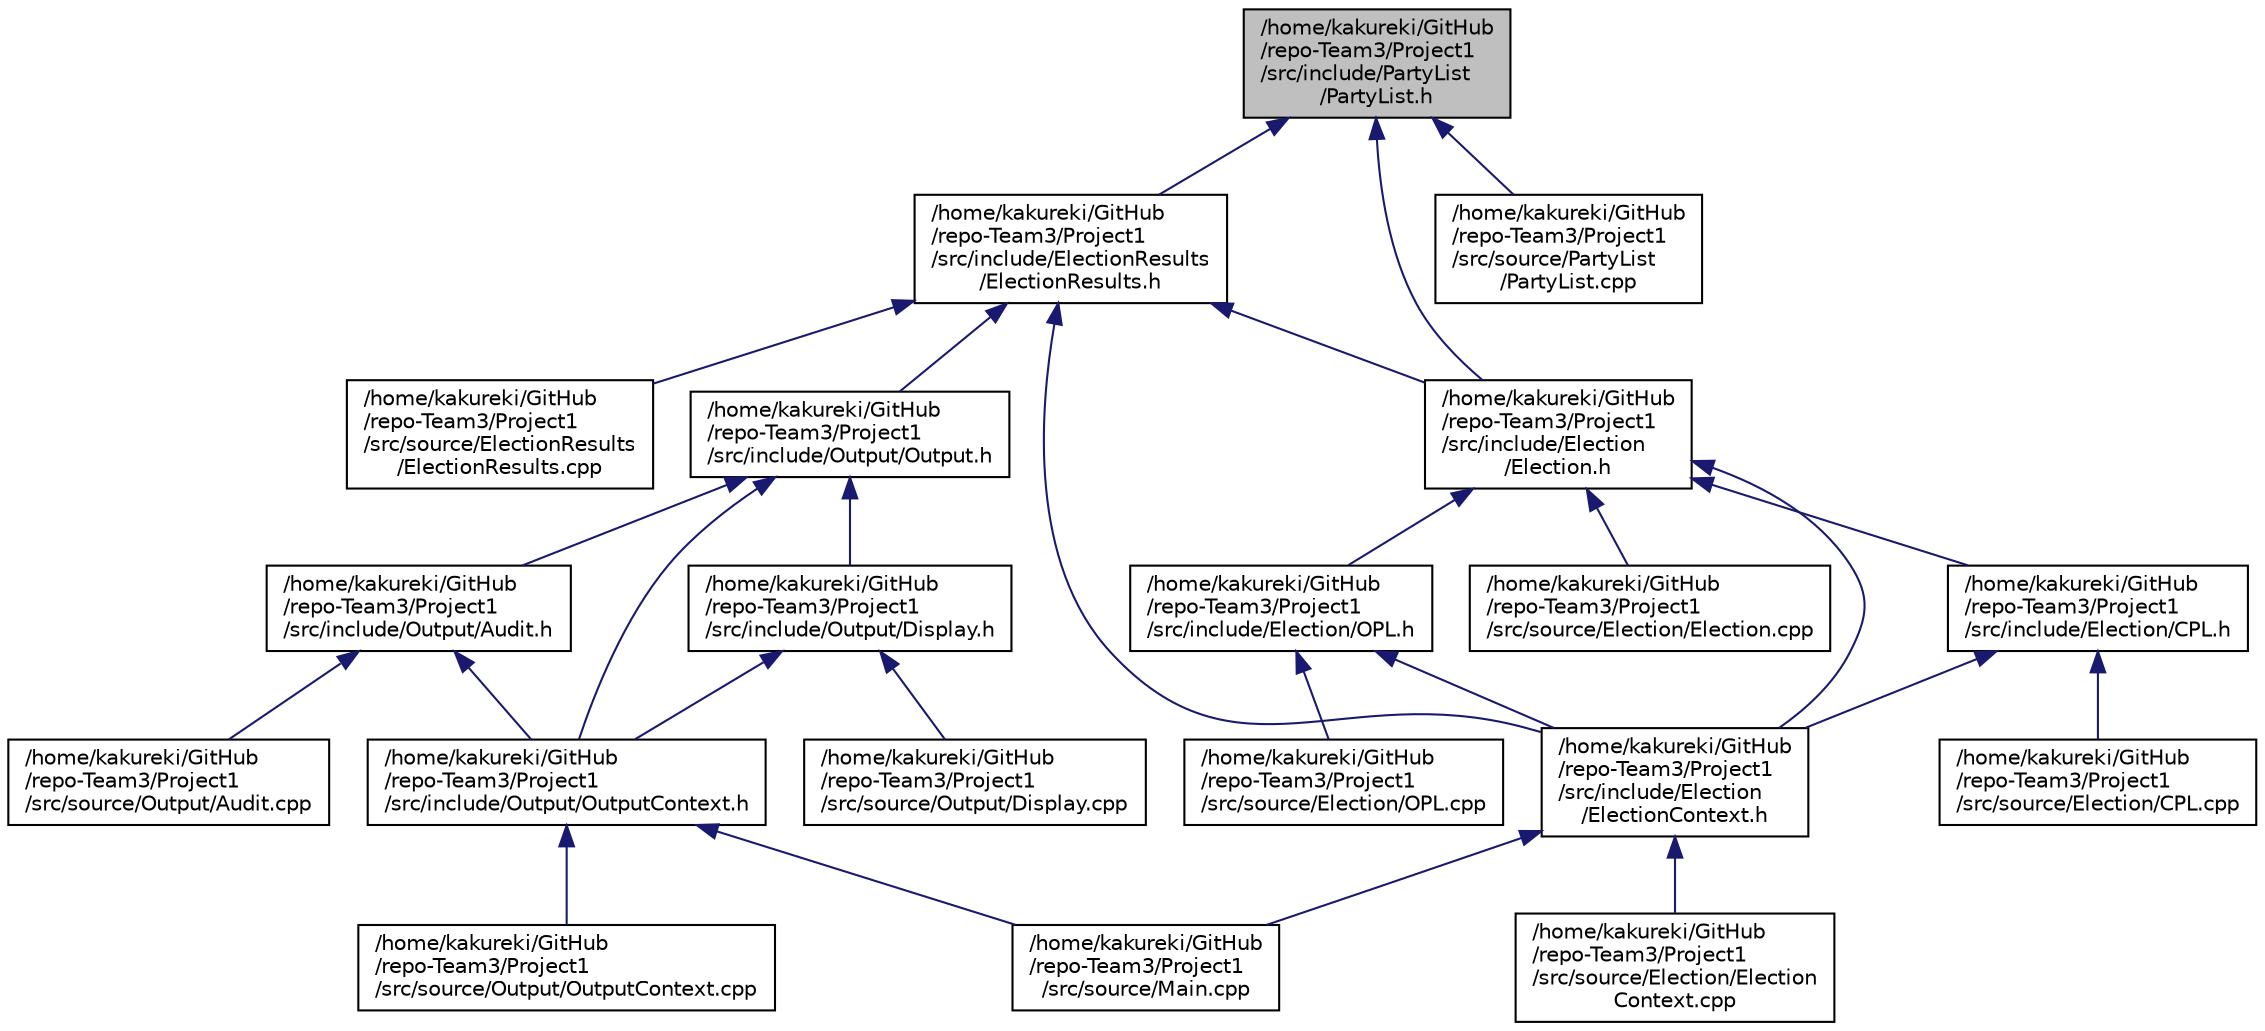 digraph "/home/kakureki/GitHub/repo-Team3/Project1/src/include/PartyList/PartyList.h"
{
 // LATEX_PDF_SIZE
  edge [fontname="Helvetica",fontsize="10",labelfontname="Helvetica",labelfontsize="10"];
  node [fontname="Helvetica",fontsize="10",shape=record];
  Node1 [label="/home/kakureki/GitHub\l/repo-Team3/Project1\l/src/include/PartyList\l/PartyList.h",height=0.2,width=0.4,color="black", fillcolor="grey75", style="filled", fontcolor="black",tooltip="Describes a list of parties."];
  Node1 -> Node2 [dir="back",color="midnightblue",fontsize="10",style="solid",fontname="Helvetica"];
  Node2 [label="/home/kakureki/GitHub\l/repo-Team3/Project1\l/src/include/Election\l/Election.h",height=0.2,width=0.4,color="black", fillcolor="white", style="filled",URL="$Election_8h.html",tooltip="An interface for an election."];
  Node2 -> Node3 [dir="back",color="midnightblue",fontsize="10",style="solid",fontname="Helvetica"];
  Node3 [label="/home/kakureki/GitHub\l/repo-Team3/Project1\l/src/include/Election/CPL.h",height=0.2,width=0.4,color="black", fillcolor="white", style="filled",URL="$CPL_8h.html",tooltip="The Closed Party List Election."];
  Node3 -> Node4 [dir="back",color="midnightblue",fontsize="10",style="solid",fontname="Helvetica"];
  Node4 [label="/home/kakureki/GitHub\l/repo-Team3/Project1\l/src/include/Election\l/ElectionContext.h",height=0.2,width=0.4,color="black", fillcolor="white", style="filled",URL="$ElectionContext_8h.html",tooltip="The context for the election."];
  Node4 -> Node5 [dir="back",color="midnightblue",fontsize="10",style="solid",fontname="Helvetica"];
  Node5 [label="/home/kakureki/GitHub\l/repo-Team3/Project1\l/src/source/Election/Election\lContext.cpp",height=0.2,width=0.4,color="black", fillcolor="white", style="filled",URL="$ElectionContext_8cpp.html",tooltip="The context for the election."];
  Node4 -> Node6 [dir="back",color="midnightblue",fontsize="10",style="solid",fontname="Helvetica"];
  Node6 [label="/home/kakureki/GitHub\l/repo-Team3/Project1\l/src/source/Main.cpp",height=0.2,width=0.4,color="black", fillcolor="white", style="filled",URL="$Main_8cpp.html",tooltip="The entry point for the voting system."];
  Node3 -> Node7 [dir="back",color="midnightblue",fontsize="10",style="solid",fontname="Helvetica"];
  Node7 [label="/home/kakureki/GitHub\l/repo-Team3/Project1\l/src/source/Election/CPL.cpp",height=0.2,width=0.4,color="black", fillcolor="white", style="filled",URL="$CPL_8cpp.html",tooltip="The Closed Party List Election."];
  Node2 -> Node4 [dir="back",color="midnightblue",fontsize="10",style="solid",fontname="Helvetica"];
  Node2 -> Node8 [dir="back",color="midnightblue",fontsize="10",style="solid",fontname="Helvetica"];
  Node8 [label="/home/kakureki/GitHub\l/repo-Team3/Project1\l/src/include/Election/OPL.h",height=0.2,width=0.4,color="black", fillcolor="white", style="filled",URL="$OPL_8h.html",tooltip="The Open Party List Election."];
  Node8 -> Node4 [dir="back",color="midnightblue",fontsize="10",style="solid",fontname="Helvetica"];
  Node8 -> Node9 [dir="back",color="midnightblue",fontsize="10",style="solid",fontname="Helvetica"];
  Node9 [label="/home/kakureki/GitHub\l/repo-Team3/Project1\l/src/source/Election/OPL.cpp",height=0.2,width=0.4,color="black", fillcolor="white", style="filled",URL="$OPL_8cpp.html",tooltip="The Open Party List Election."];
  Node2 -> Node10 [dir="back",color="midnightblue",fontsize="10",style="solid",fontname="Helvetica"];
  Node10 [label="/home/kakureki/GitHub\l/repo-Team3/Project1\l/src/source/Election/Election.cpp",height=0.2,width=0.4,color="black", fillcolor="white", style="filled",URL="$Election_8cpp.html",tooltip="An interface for an election."];
  Node1 -> Node11 [dir="back",color="midnightblue",fontsize="10",style="solid",fontname="Helvetica"];
  Node11 [label="/home/kakureki/GitHub\l/repo-Team3/Project1\l/src/include/ElectionResults\l/ElectionResults.h",height=0.2,width=0.4,color="black", fillcolor="white", style="filled",URL="$ElectionResults_8h.html",tooltip="The results of an election."];
  Node11 -> Node2 [dir="back",color="midnightblue",fontsize="10",style="solid",fontname="Helvetica"];
  Node11 -> Node4 [dir="back",color="midnightblue",fontsize="10",style="solid",fontname="Helvetica"];
  Node11 -> Node12 [dir="back",color="midnightblue",fontsize="10",style="solid",fontname="Helvetica"];
  Node12 [label="/home/kakureki/GitHub\l/repo-Team3/Project1\l/src/include/Output/Output.h",height=0.2,width=0.4,color="black", fillcolor="white", style="filled",URL="$Output_8h.html",tooltip="An interface that is inherited by all output format classes."];
  Node12 -> Node13 [dir="back",color="midnightblue",fontsize="10",style="solid",fontname="Helvetica"];
  Node13 [label="/home/kakureki/GitHub\l/repo-Team3/Project1\l/src/include/Output/Audit.h",height=0.2,width=0.4,color="black", fillcolor="white", style="filled",URL="$Audit_8h.html",tooltip="A class that handles writing election results to an audit file."];
  Node13 -> Node14 [dir="back",color="midnightblue",fontsize="10",style="solid",fontname="Helvetica"];
  Node14 [label="/home/kakureki/GitHub\l/repo-Team3/Project1\l/src/include/Output/OutputContext.h",height=0.2,width=0.4,color="black", fillcolor="white", style="filled",URL="$OutputContext_8h.html",tooltip="The class that handles running all output formats."];
  Node14 -> Node6 [dir="back",color="midnightblue",fontsize="10",style="solid",fontname="Helvetica"];
  Node14 -> Node15 [dir="back",color="midnightblue",fontsize="10",style="solid",fontname="Helvetica"];
  Node15 [label="/home/kakureki/GitHub\l/repo-Team3/Project1\l/src/source/Output/OutputContext.cpp",height=0.2,width=0.4,color="black", fillcolor="white", style="filled",URL="$OutputContext_8cpp.html",tooltip="The class that handles running all output formats."];
  Node13 -> Node16 [dir="back",color="midnightblue",fontsize="10",style="solid",fontname="Helvetica"];
  Node16 [label="/home/kakureki/GitHub\l/repo-Team3/Project1\l/src/source/Output/Audit.cpp",height=0.2,width=0.4,color="black", fillcolor="white", style="filled",URL="$Audit_8cpp.html",tooltip="A class that handles writing election results to an audit file."];
  Node12 -> Node17 [dir="back",color="midnightblue",fontsize="10",style="solid",fontname="Helvetica"];
  Node17 [label="/home/kakureki/GitHub\l/repo-Team3/Project1\l/src/include/Output/Display.h",height=0.2,width=0.4,color="black", fillcolor="white", style="filled",URL="$Display_8h.html",tooltip="The class that handles displaying eletion results to the terminal."];
  Node17 -> Node14 [dir="back",color="midnightblue",fontsize="10",style="solid",fontname="Helvetica"];
  Node17 -> Node18 [dir="back",color="midnightblue",fontsize="10",style="solid",fontname="Helvetica"];
  Node18 [label="/home/kakureki/GitHub\l/repo-Team3/Project1\l/src/source/Output/Display.cpp",height=0.2,width=0.4,color="black", fillcolor="white", style="filled",URL="$Display_8cpp.html",tooltip="The class that handles displaying eletion results to the terminal."];
  Node12 -> Node14 [dir="back",color="midnightblue",fontsize="10",style="solid",fontname="Helvetica"];
  Node11 -> Node19 [dir="back",color="midnightblue",fontsize="10",style="solid",fontname="Helvetica"];
  Node19 [label="/home/kakureki/GitHub\l/repo-Team3/Project1\l/src/source/ElectionResults\l/ElectionResults.cpp",height=0.2,width=0.4,color="black", fillcolor="white", style="filled",URL="$ElectionResults_8cpp.html",tooltip="The results of an election."];
  Node1 -> Node20 [dir="back",color="midnightblue",fontsize="10",style="solid",fontname="Helvetica"];
  Node20 [label="/home/kakureki/GitHub\l/repo-Team3/Project1\l/src/source/PartyList\l/PartyList.cpp",height=0.2,width=0.4,color="black", fillcolor="white", style="filled",URL="$PartyList_8cpp.html",tooltip="Describes a list of parties."];
}
